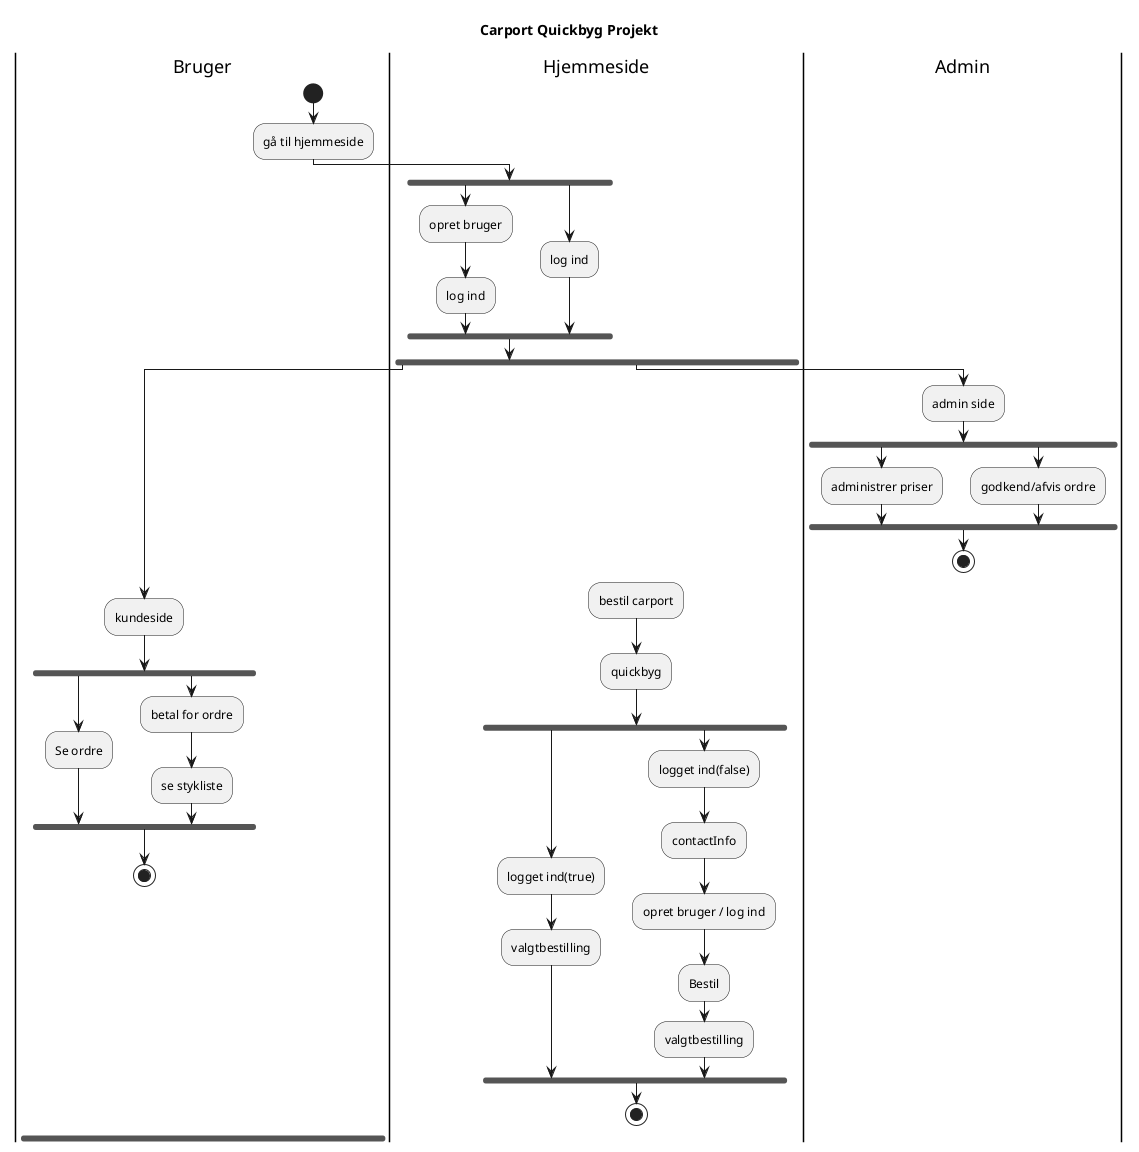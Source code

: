 @startuml
Title Carport Quickbyg Projekt
|Bruger|
start
:gå til hjemmeside;
|Hjemmeside|

fork
:opret bruger;
:log ind;
fork again
:log ind;
end fork
fork
|Bruger|
:kundeside;
fork
:Se ordre;
fork again
:betal for ordre;
:se stykliste;
end fork
stop
fork again
|Admin|
:admin side;
fork
:administrer priser;
fork again
:godkend/afvis ordre;
end fork
stop
|Hjemmeside|
:bestil carport;
:quickbyg;
fork
:logget ind(true);
:valgtbestilling;
fork again
:logget ind(false);
:contactInfo;
:opret bruger / log ind;
:Bestil;
:valgtbestilling;
end fork
stop
@enduml

